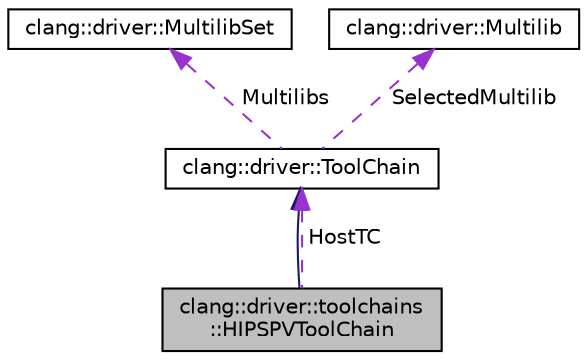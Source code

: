 digraph "clang::driver::toolchains::HIPSPVToolChain"
{
 // LATEX_PDF_SIZE
  bgcolor="transparent";
  edge [fontname="Helvetica",fontsize="10",labelfontname="Helvetica",labelfontsize="10"];
  node [fontname="Helvetica",fontsize="10",shape=record];
  Node1 [label="clang::driver::toolchains\l::HIPSPVToolChain",height=0.2,width=0.4,color="black", fillcolor="grey75", style="filled", fontcolor="black",tooltip=" "];
  Node2 -> Node1 [dir="back",color="midnightblue",fontsize="10",style="solid",fontname="Helvetica"];
  Node2 [label="clang::driver::ToolChain",height=0.2,width=0.4,color="black",URL="$classclang_1_1driver_1_1ToolChain.html",tooltip="ToolChain - Access to tools for a single platform."];
  Node3 -> Node2 [dir="back",color="darkorchid3",fontsize="10",style="dashed",label=" Multilibs" ,fontname="Helvetica"];
  Node3 [label="clang::driver::MultilibSet",height=0.2,width=0.4,color="black",URL="$classclang_1_1driver_1_1MultilibSet.html",tooltip=" "];
  Node4 -> Node2 [dir="back",color="darkorchid3",fontsize="10",style="dashed",label=" SelectedMultilib" ,fontname="Helvetica"];
  Node4 [label="clang::driver::Multilib",height=0.2,width=0.4,color="black",URL="$classclang_1_1driver_1_1Multilib.html",tooltip="This corresponds to a single GCC Multilib, or a segment of one controlled by a command line flag."];
  Node2 -> Node1 [dir="back",color="darkorchid3",fontsize="10",style="dashed",label=" HostTC" ,fontname="Helvetica"];
}
